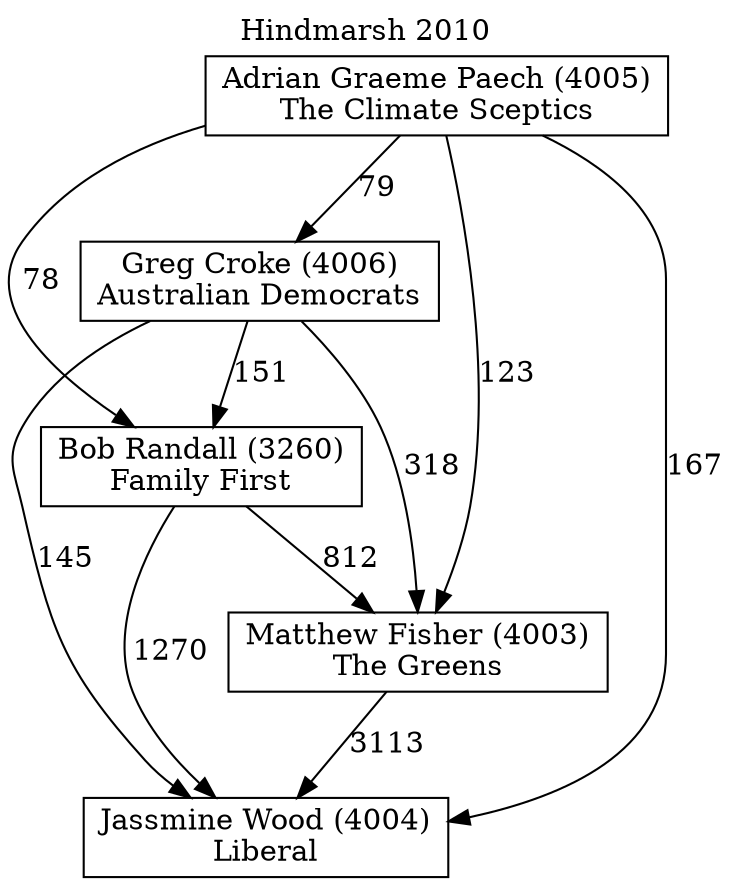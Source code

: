 // House preference flow
digraph "Jassmine Wood (4004)_Hindmarsh_2010" {
	graph [label="Hindmarsh 2010" labelloc=t mclimit=10]
	node [shape=box]
	"Jassmine Wood (4004)" [label="Jassmine Wood (4004)
Liberal"]
	"Matthew Fisher (4003)" [label="Matthew Fisher (4003)
The Greens"]
	"Bob Randall (3260)" [label="Bob Randall (3260)
Family First"]
	"Greg Croke (4006)" [label="Greg Croke (4006)
Australian Democrats"]
	"Adrian Graeme Paech (4005)" [label="Adrian Graeme Paech (4005)
The Climate Sceptics"]
	"Matthew Fisher (4003)" -> "Jassmine Wood (4004)" [label=3113]
	"Bob Randall (3260)" -> "Matthew Fisher (4003)" [label=812]
	"Greg Croke (4006)" -> "Bob Randall (3260)" [label=151]
	"Adrian Graeme Paech (4005)" -> "Greg Croke (4006)" [label=79]
	"Bob Randall (3260)" -> "Jassmine Wood (4004)" [label=1270]
	"Greg Croke (4006)" -> "Jassmine Wood (4004)" [label=145]
	"Adrian Graeme Paech (4005)" -> "Jassmine Wood (4004)" [label=167]
	"Adrian Graeme Paech (4005)" -> "Bob Randall (3260)" [label=78]
	"Greg Croke (4006)" -> "Matthew Fisher (4003)" [label=318]
	"Adrian Graeme Paech (4005)" -> "Matthew Fisher (4003)" [label=123]
}
